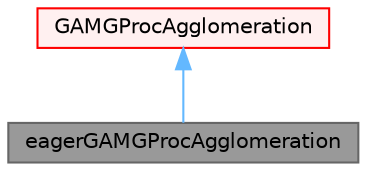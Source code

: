 digraph "eagerGAMGProcAgglomeration"
{
 // LATEX_PDF_SIZE
  bgcolor="transparent";
  edge [fontname=Helvetica,fontsize=10,labelfontname=Helvetica,labelfontsize=10];
  node [fontname=Helvetica,fontsize=10,shape=box,height=0.2,width=0.4];
  Node1 [id="Node000001",label="eagerGAMGProcAgglomeration",height=0.2,width=0.4,color="gray40", fillcolor="grey60", style="filled", fontcolor="black",tooltip="'Eager' processor agglomeration of GAMGAgglomerations: at every level agglomerates 'mergeLevels' numb..."];
  Node2 -> Node1 [id="edge1_Node000001_Node000002",dir="back",color="steelblue1",style="solid",tooltip=" "];
  Node2 [id="Node000002",label="GAMGProcAgglomeration",height=0.2,width=0.4,color="red", fillcolor="#FFF0F0", style="filled",URL="$classFoam_1_1GAMGProcAgglomeration.html",tooltip="Processor agglomeration of GAMGAgglomerations."];
}
